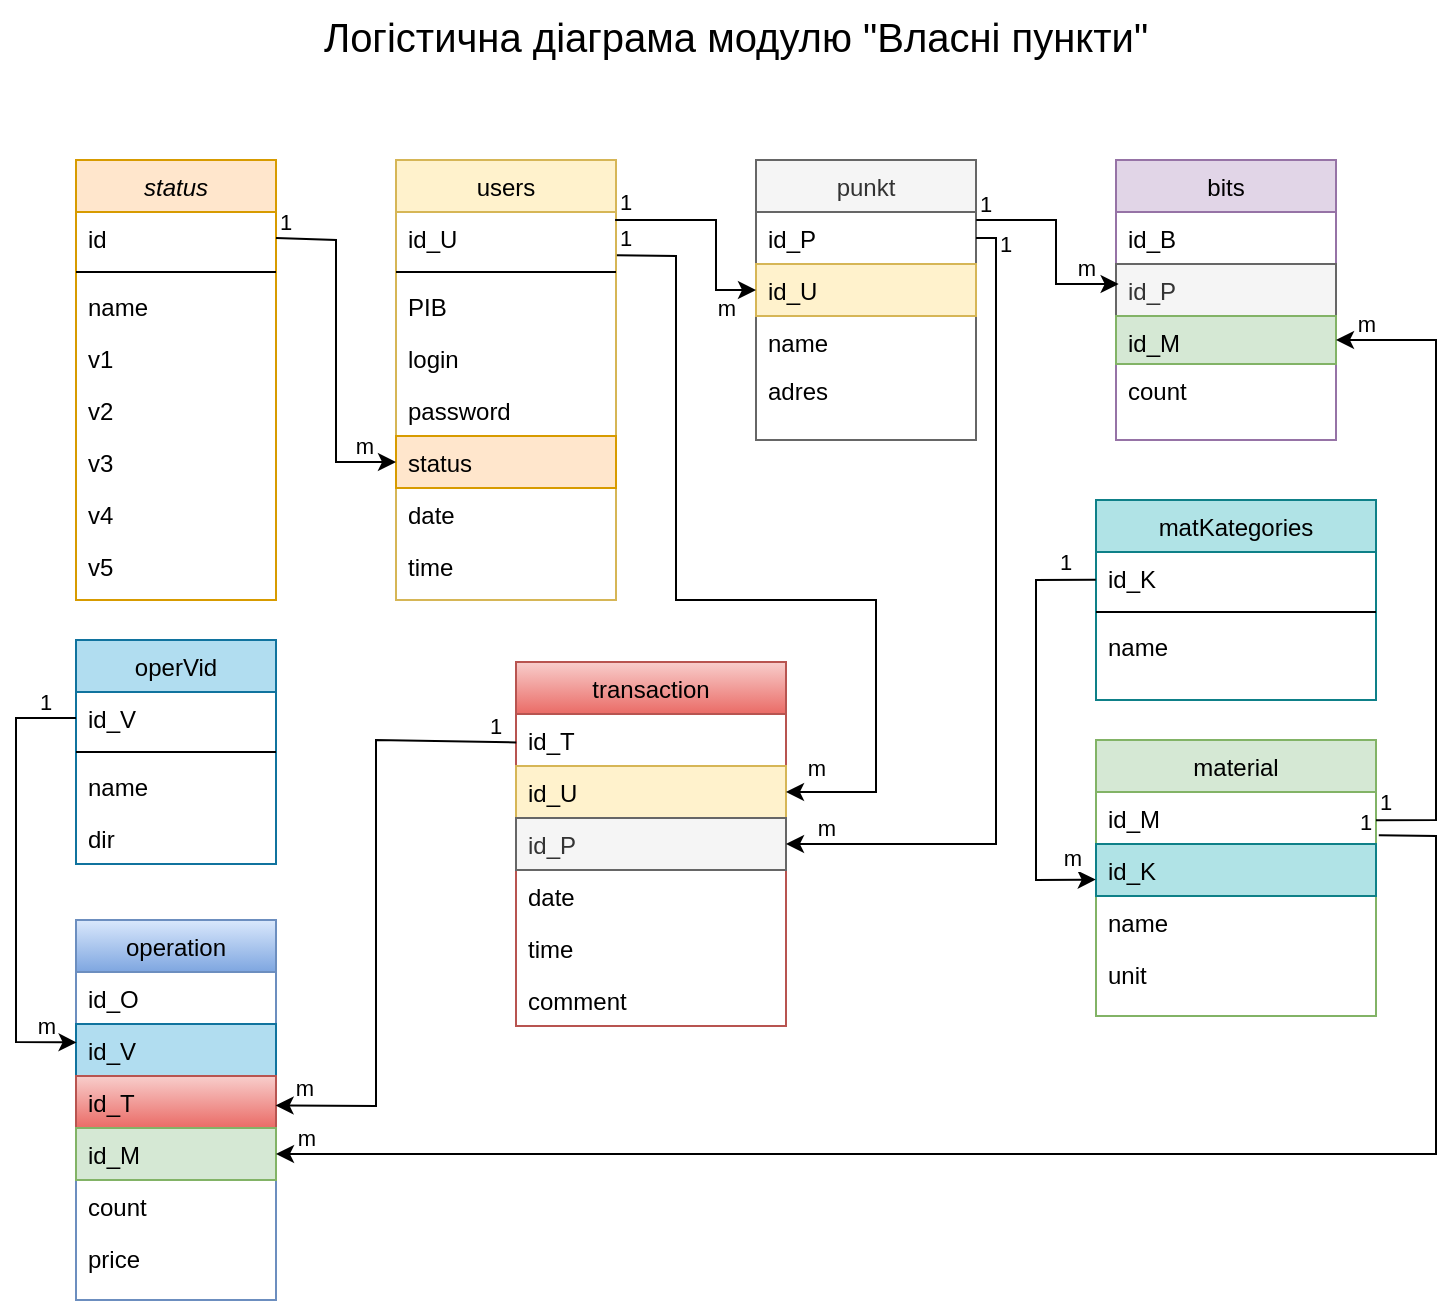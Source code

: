 <mxfile version="26.2.13">
  <diagram id="C5RBs43oDa-KdzZeNtuy" name="Page-1">
    <mxGraphModel dx="1368" dy="728" grid="1" gridSize="10" guides="1" tooltips="1" connect="0" arrows="1" fold="1" page="1" pageScale="1" pageWidth="827" pageHeight="1169" background="none" math="0" shadow="0">
      <root>
        <mxCell id="WIyWlLk6GJQsqaUBKTNV-0" />
        <mxCell id="WIyWlLk6GJQsqaUBKTNV-1" parent="WIyWlLk6GJQsqaUBKTNV-0" />
        <mxCell id="zkfFHV4jXpPFQw0GAbJ--0" value="status" style="swimlane;fontStyle=2;align=center;verticalAlign=top;childLayout=stackLayout;horizontal=1;startSize=26;horizontalStack=0;resizeParent=1;resizeLast=0;collapsible=1;marginBottom=0;rounded=0;shadow=0;strokeWidth=1;fillColor=#ffe6cc;strokeColor=#d79b00;" parent="WIyWlLk6GJQsqaUBKTNV-1" vertex="1">
          <mxGeometry x="100" y="100" width="100" height="220" as="geometry">
            <mxRectangle x="70" y="60" width="160" height="26" as="alternateBounds" />
          </mxGeometry>
        </mxCell>
        <mxCell id="zkfFHV4jXpPFQw0GAbJ--1" value="id" style="text;align=left;verticalAlign=top;spacingLeft=4;spacingRight=4;overflow=hidden;rotatable=0;points=[[0,0.5],[1,0.5]];portConstraint=eastwest;" parent="zkfFHV4jXpPFQw0GAbJ--0" vertex="1">
          <mxGeometry y="26" width="100" height="26" as="geometry" />
        </mxCell>
        <mxCell id="zkfFHV4jXpPFQw0GAbJ--4" value="" style="line;html=1;strokeWidth=1;align=left;verticalAlign=middle;spacingTop=-1;spacingLeft=3;spacingRight=3;rotatable=0;labelPosition=right;points=[];portConstraint=eastwest;" parent="zkfFHV4jXpPFQw0GAbJ--0" vertex="1">
          <mxGeometry y="52" width="100" height="8" as="geometry" />
        </mxCell>
        <mxCell id="zkfFHV4jXpPFQw0GAbJ--2" value="name" style="text;align=left;verticalAlign=top;spacingLeft=4;spacingRight=4;overflow=hidden;rotatable=0;points=[[0,0.5],[1,0.5]];portConstraint=eastwest;rounded=0;shadow=0;html=0;" parent="zkfFHV4jXpPFQw0GAbJ--0" vertex="1">
          <mxGeometry y="60" width="100" height="26" as="geometry" />
        </mxCell>
        <mxCell id="zkfFHV4jXpPFQw0GAbJ--3" value="v1" style="text;align=left;verticalAlign=top;spacingLeft=4;spacingRight=4;overflow=hidden;rotatable=0;points=[[0,0.5],[1,0.5]];portConstraint=eastwest;rounded=0;shadow=0;html=0;" parent="zkfFHV4jXpPFQw0GAbJ--0" vertex="1">
          <mxGeometry y="86" width="100" height="26" as="geometry" />
        </mxCell>
        <mxCell id="zkfFHV4jXpPFQw0GAbJ--5" value="v2" style="text;align=left;verticalAlign=top;spacingLeft=4;spacingRight=4;overflow=hidden;rotatable=0;points=[[0,0.5],[1,0.5]];portConstraint=eastwest;" parent="zkfFHV4jXpPFQw0GAbJ--0" vertex="1">
          <mxGeometry y="112" width="100" height="26" as="geometry" />
        </mxCell>
        <mxCell id="1YEN4PNIltegtS4ofoWj-1" value="v3" style="text;align=left;verticalAlign=top;spacingLeft=4;spacingRight=4;overflow=hidden;rotatable=0;points=[[0,0.5],[1,0.5]];portConstraint=eastwest;rounded=0;shadow=0;html=0;" vertex="1" parent="zkfFHV4jXpPFQw0GAbJ--0">
          <mxGeometry y="138" width="100" height="26" as="geometry" />
        </mxCell>
        <mxCell id="1YEN4PNIltegtS4ofoWj-50" value="v4" style="text;align=left;verticalAlign=top;spacingLeft=4;spacingRight=4;overflow=hidden;rotatable=0;points=[[0,0.5],[1,0.5]];portConstraint=eastwest;rounded=0;shadow=0;html=0;" vertex="1" parent="zkfFHV4jXpPFQw0GAbJ--0">
          <mxGeometry y="164" width="100" height="26" as="geometry" />
        </mxCell>
        <mxCell id="1YEN4PNIltegtS4ofoWj-51" value="v5" style="text;align=left;verticalAlign=top;spacingLeft=4;spacingRight=4;overflow=hidden;rotatable=0;points=[[0,0.5],[1,0.5]];portConstraint=eastwest;rounded=0;shadow=0;html=0;" vertex="1" parent="zkfFHV4jXpPFQw0GAbJ--0">
          <mxGeometry y="190" width="100" height="26" as="geometry" />
        </mxCell>
        <mxCell id="zkfFHV4jXpPFQw0GAbJ--13" value="punkt" style="swimlane;fontStyle=0;align=center;verticalAlign=top;childLayout=stackLayout;horizontal=1;startSize=26;horizontalStack=0;resizeParent=1;resizeLast=0;collapsible=1;marginBottom=0;rounded=0;shadow=0;strokeWidth=1;fillColor=#f5f5f5;strokeColor=#666666;fontColor=#333333;" parent="WIyWlLk6GJQsqaUBKTNV-1" vertex="1">
          <mxGeometry x="440" y="100" width="110" height="140" as="geometry">
            <mxRectangle x="340" y="380" width="170" height="26" as="alternateBounds" />
          </mxGeometry>
        </mxCell>
        <mxCell id="zkfFHV4jXpPFQw0GAbJ--14" value="id_P&#xa;" style="text;align=left;verticalAlign=top;spacingLeft=4;spacingRight=4;overflow=hidden;rotatable=0;points=[[0,0.5],[1,0.5]];portConstraint=eastwest;" parent="zkfFHV4jXpPFQw0GAbJ--13" vertex="1">
          <mxGeometry y="26" width="110" height="26" as="geometry" />
        </mxCell>
        <mxCell id="1YEN4PNIltegtS4ofoWj-7" value="id_U" style="text;align=left;verticalAlign=top;spacingLeft=4;spacingRight=4;overflow=hidden;rotatable=0;points=[[0,0.5],[1,0.5]];portConstraint=eastwest;fillColor=#fff2cc;strokeColor=#d6b656;" vertex="1" parent="zkfFHV4jXpPFQw0GAbJ--13">
          <mxGeometry y="52" width="110" height="26" as="geometry" />
        </mxCell>
        <mxCell id="1YEN4PNIltegtS4ofoWj-8" value="name" style="text;align=left;verticalAlign=top;spacingLeft=4;spacingRight=4;overflow=hidden;rotatable=0;points=[[0,0.5],[1,0.5]];portConstraint=eastwest;" vertex="1" parent="zkfFHV4jXpPFQw0GAbJ--13">
          <mxGeometry y="78" width="110" height="24" as="geometry" />
        </mxCell>
        <mxCell id="1YEN4PNIltegtS4ofoWj-14" value="adres" style="text;align=left;verticalAlign=top;spacingLeft=4;spacingRight=4;overflow=hidden;rotatable=0;points=[[0,0.5],[1,0.5]];portConstraint=eastwest;" vertex="1" parent="zkfFHV4jXpPFQw0GAbJ--13">
          <mxGeometry y="102" width="110" height="26" as="geometry" />
        </mxCell>
        <mxCell id="zkfFHV4jXpPFQw0GAbJ--17" value="users&#xa;" style="swimlane;fontStyle=0;align=center;verticalAlign=top;childLayout=stackLayout;horizontal=1;startSize=26;horizontalStack=0;resizeParent=1;resizeLast=0;collapsible=1;marginBottom=0;rounded=0;shadow=0;strokeWidth=1;fillColor=#fff2cc;strokeColor=#d6b656;" parent="WIyWlLk6GJQsqaUBKTNV-1" vertex="1">
          <mxGeometry x="260" y="100" width="110" height="220" as="geometry">
            <mxRectangle x="310" y="40" width="160" height="26" as="alternateBounds" />
          </mxGeometry>
        </mxCell>
        <mxCell id="zkfFHV4jXpPFQw0GAbJ--18" value="id_U" style="text;align=left;verticalAlign=top;spacingLeft=4;spacingRight=4;overflow=hidden;rotatable=0;points=[[0,0.5],[1,0.5]];portConstraint=eastwest;" parent="zkfFHV4jXpPFQw0GAbJ--17" vertex="1">
          <mxGeometry y="26" width="110" height="26" as="geometry" />
        </mxCell>
        <mxCell id="zkfFHV4jXpPFQw0GAbJ--23" value="" style="line;html=1;strokeWidth=1;align=left;verticalAlign=middle;spacingTop=-1;spacingLeft=3;spacingRight=3;rotatable=0;labelPosition=right;points=[];portConstraint=eastwest;" parent="zkfFHV4jXpPFQw0GAbJ--17" vertex="1">
          <mxGeometry y="52" width="110" height="8" as="geometry" />
        </mxCell>
        <mxCell id="zkfFHV4jXpPFQw0GAbJ--19" value="PIB" style="text;align=left;verticalAlign=top;spacingLeft=4;spacingRight=4;overflow=hidden;rotatable=0;points=[[0,0.5],[1,0.5]];portConstraint=eastwest;rounded=0;shadow=0;html=0;" parent="zkfFHV4jXpPFQw0GAbJ--17" vertex="1">
          <mxGeometry y="60" width="110" height="26" as="geometry" />
        </mxCell>
        <mxCell id="zkfFHV4jXpPFQw0GAbJ--20" value="login" style="text;align=left;verticalAlign=top;spacingLeft=4;spacingRight=4;overflow=hidden;rotatable=0;points=[[0,0.5],[1,0.5]];portConstraint=eastwest;rounded=0;shadow=0;html=0;" parent="zkfFHV4jXpPFQw0GAbJ--17" vertex="1">
          <mxGeometry y="86" width="110" height="26" as="geometry" />
        </mxCell>
        <mxCell id="zkfFHV4jXpPFQw0GAbJ--21" value="password" style="text;align=left;verticalAlign=top;spacingLeft=4;spacingRight=4;overflow=hidden;rotatable=0;points=[[0,0.5],[1,0.5]];portConstraint=eastwest;rounded=0;shadow=0;html=0;" parent="zkfFHV4jXpPFQw0GAbJ--17" vertex="1">
          <mxGeometry y="112" width="110" height="26" as="geometry" />
        </mxCell>
        <mxCell id="zkfFHV4jXpPFQw0GAbJ--22" value="status" style="text;align=left;verticalAlign=top;spacingLeft=4;spacingRight=4;overflow=hidden;rotatable=0;points=[[0,0.5],[1,0.5]];portConstraint=eastwest;rounded=0;shadow=0;html=0;fillColor=#ffe6cc;strokeColor=#d79b00;" parent="zkfFHV4jXpPFQw0GAbJ--17" vertex="1">
          <mxGeometry y="138" width="110" height="26" as="geometry" />
        </mxCell>
        <mxCell id="zkfFHV4jXpPFQw0GAbJ--24" value="date" style="text;align=left;verticalAlign=top;spacingLeft=4;spacingRight=4;overflow=hidden;rotatable=0;points=[[0,0.5],[1,0.5]];portConstraint=eastwest;" parent="zkfFHV4jXpPFQw0GAbJ--17" vertex="1">
          <mxGeometry y="164" width="110" height="26" as="geometry" />
        </mxCell>
        <mxCell id="zkfFHV4jXpPFQw0GAbJ--25" value="time" style="text;align=left;verticalAlign=top;spacingLeft=4;spacingRight=4;overflow=hidden;rotatable=0;points=[[0,0.5],[1,0.5]];portConstraint=eastwest;" parent="zkfFHV4jXpPFQw0GAbJ--17" vertex="1">
          <mxGeometry y="190" width="110" height="26" as="geometry" />
        </mxCell>
        <mxCell id="1YEN4PNIltegtS4ofoWj-3" value="" style="endArrow=classic;html=1;rounded=0;exitX=1;exitY=0.5;exitDx=0;exitDy=0;entryX=0;entryY=0.5;entryDx=0;entryDy=0;" edge="1" parent="WIyWlLk6GJQsqaUBKTNV-1" source="zkfFHV4jXpPFQw0GAbJ--1" target="zkfFHV4jXpPFQw0GAbJ--22">
          <mxGeometry relative="1" as="geometry">
            <mxPoint x="314" y="212" as="sourcePoint" />
            <mxPoint x="474" y="212" as="targetPoint" />
            <Array as="points">
              <mxPoint x="230" y="140" />
              <mxPoint x="230" y="251" />
            </Array>
          </mxGeometry>
        </mxCell>
        <mxCell id="1YEN4PNIltegtS4ofoWj-5" value="1" style="edgeLabel;resizable=0;html=1;;align=left;verticalAlign=bottom;" connectable="0" vertex="1" parent="1YEN4PNIltegtS4ofoWj-3">
          <mxGeometry x="-1" relative="1" as="geometry" />
        </mxCell>
        <mxCell id="1YEN4PNIltegtS4ofoWj-6" value="m" style="edgeLabel;resizable=0;html=1;;align=right;verticalAlign=bottom;" connectable="0" vertex="1" parent="1YEN4PNIltegtS4ofoWj-3">
          <mxGeometry x="1" relative="1" as="geometry">
            <mxPoint x="-10" as="offset" />
          </mxGeometry>
        </mxCell>
        <mxCell id="1YEN4PNIltegtS4ofoWj-10" value="" style="endArrow=classic;html=1;rounded=0;exitX=0.996;exitY=0.152;exitDx=0;exitDy=0;entryX=0;entryY=0.5;entryDx=0;entryDy=0;exitPerimeter=0;" edge="1" parent="WIyWlLk6GJQsqaUBKTNV-1" source="zkfFHV4jXpPFQw0GAbJ--18" target="1YEN4PNIltegtS4ofoWj-7">
          <mxGeometry relative="1" as="geometry">
            <mxPoint x="390" y="460" as="sourcePoint" />
            <mxPoint x="400" y="320" as="targetPoint" />
            <Array as="points">
              <mxPoint x="420" y="130" />
              <mxPoint x="420" y="165" />
            </Array>
          </mxGeometry>
        </mxCell>
        <mxCell id="1YEN4PNIltegtS4ofoWj-12" value="1" style="edgeLabel;resizable=0;html=1;;align=left;verticalAlign=bottom;" connectable="0" vertex="1" parent="1YEN4PNIltegtS4ofoWj-10">
          <mxGeometry x="-1" relative="1" as="geometry" />
        </mxCell>
        <mxCell id="1YEN4PNIltegtS4ofoWj-13" value="m" style="edgeLabel;resizable=0;html=1;;align=right;verticalAlign=bottom;" connectable="0" vertex="1" parent="1YEN4PNIltegtS4ofoWj-10">
          <mxGeometry x="1" relative="1" as="geometry">
            <mxPoint x="-10" y="17" as="offset" />
          </mxGeometry>
        </mxCell>
        <mxCell id="1YEN4PNIltegtS4ofoWj-15" value="bits" style="swimlane;fontStyle=0;align=center;verticalAlign=top;childLayout=stackLayout;horizontal=1;startSize=26;horizontalStack=0;resizeParent=1;resizeLast=0;collapsible=1;marginBottom=0;rounded=0;shadow=0;strokeWidth=1;fillColor=#e1d5e7;strokeColor=#9673a6;" vertex="1" parent="WIyWlLk6GJQsqaUBKTNV-1">
          <mxGeometry x="620" y="100" width="110" height="140" as="geometry">
            <mxRectangle x="340" y="380" width="170" height="26" as="alternateBounds" />
          </mxGeometry>
        </mxCell>
        <mxCell id="1YEN4PNIltegtS4ofoWj-16" value="id_B&#xa;&#xa;" style="text;align=left;verticalAlign=top;spacingLeft=4;spacingRight=4;overflow=hidden;rotatable=0;points=[[0,0.5],[1,0.5]];portConstraint=eastwest;" vertex="1" parent="1YEN4PNIltegtS4ofoWj-15">
          <mxGeometry y="26" width="110" height="26" as="geometry" />
        </mxCell>
        <mxCell id="1YEN4PNIltegtS4ofoWj-18" value="id_P" style="text;align=left;verticalAlign=top;spacingLeft=4;spacingRight=4;overflow=hidden;rotatable=0;points=[[0,0.5],[1,0.5]];portConstraint=eastwest;fillColor=#f5f5f5;fontColor=#333333;strokeColor=#666666;" vertex="1" parent="1YEN4PNIltegtS4ofoWj-15">
          <mxGeometry y="52" width="110" height="26" as="geometry" />
        </mxCell>
        <mxCell id="1YEN4PNIltegtS4ofoWj-19" value="id_M&#xa;" style="text;align=left;verticalAlign=top;spacingLeft=4;spacingRight=4;overflow=hidden;rotatable=0;points=[[0,0.5],[1,0.5]];portConstraint=eastwest;fillColor=#d5e8d4;strokeColor=#82b366;" vertex="1" parent="1YEN4PNIltegtS4ofoWj-15">
          <mxGeometry y="78" width="110" height="24" as="geometry" />
        </mxCell>
        <mxCell id="1YEN4PNIltegtS4ofoWj-20" value="count" style="text;align=left;verticalAlign=top;spacingLeft=4;spacingRight=4;overflow=hidden;rotatable=0;points=[[0,0.5],[1,0.5]];portConstraint=eastwest;" vertex="1" parent="1YEN4PNIltegtS4ofoWj-15">
          <mxGeometry y="102" width="110" height="26" as="geometry" />
        </mxCell>
        <mxCell id="1YEN4PNIltegtS4ofoWj-21" value="" style="endArrow=classic;html=1;rounded=0;exitX=1.001;exitY=0.155;exitDx=0;exitDy=0;entryX=0.012;entryY=0.385;entryDx=0;entryDy=0;entryPerimeter=0;exitPerimeter=0;" edge="1" parent="WIyWlLk6GJQsqaUBKTNV-1" source="zkfFHV4jXpPFQw0GAbJ--14" target="1YEN4PNIltegtS4ofoWj-18">
          <mxGeometry relative="1" as="geometry">
            <mxPoint x="640" y="140" as="sourcePoint" />
            <mxPoint x="800" y="140" as="targetPoint" />
            <Array as="points">
              <mxPoint x="590" y="130" />
              <mxPoint x="590" y="162" />
            </Array>
          </mxGeometry>
        </mxCell>
        <mxCell id="1YEN4PNIltegtS4ofoWj-23" value="1" style="edgeLabel;resizable=0;html=1;;align=left;verticalAlign=bottom;" connectable="0" vertex="1" parent="1YEN4PNIltegtS4ofoWj-21">
          <mxGeometry x="-1" relative="1" as="geometry" />
        </mxCell>
        <mxCell id="1YEN4PNIltegtS4ofoWj-24" value="m" style="edgeLabel;resizable=0;html=1;;align=right;verticalAlign=bottom;" connectable="0" vertex="1" parent="1YEN4PNIltegtS4ofoWj-21">
          <mxGeometry x="1" relative="1" as="geometry">
            <mxPoint x="-11" as="offset" />
          </mxGeometry>
        </mxCell>
        <mxCell id="1YEN4PNIltegtS4ofoWj-25" value="matKategories" style="swimlane;fontStyle=0;align=center;verticalAlign=top;childLayout=stackLayout;horizontal=1;startSize=26;horizontalStack=0;resizeParent=1;resizeLast=0;collapsible=1;marginBottom=0;rounded=0;shadow=0;strokeWidth=1;fillColor=#b0e3e6;strokeColor=#0e8088;" vertex="1" parent="WIyWlLk6GJQsqaUBKTNV-1">
          <mxGeometry x="610" y="270" width="140" height="100" as="geometry">
            <mxRectangle x="340" y="380" width="170" height="26" as="alternateBounds" />
          </mxGeometry>
        </mxCell>
        <mxCell id="1YEN4PNIltegtS4ofoWj-26" value="id_K&#xa;" style="text;align=left;verticalAlign=top;spacingLeft=4;spacingRight=4;overflow=hidden;rotatable=0;points=[[0,0.5],[1,0.5]];portConstraint=eastwest;" vertex="1" parent="1YEN4PNIltegtS4ofoWj-25">
          <mxGeometry y="26" width="140" height="26" as="geometry" />
        </mxCell>
        <mxCell id="1YEN4PNIltegtS4ofoWj-27" value="" style="line;html=1;strokeWidth=1;align=left;verticalAlign=middle;spacingTop=-1;spacingLeft=3;spacingRight=3;rotatable=0;labelPosition=right;points=[];portConstraint=eastwest;" vertex="1" parent="1YEN4PNIltegtS4ofoWj-25">
          <mxGeometry y="52" width="140" height="8" as="geometry" />
        </mxCell>
        <mxCell id="1YEN4PNIltegtS4ofoWj-28" value="name" style="text;align=left;verticalAlign=top;spacingLeft=4;spacingRight=4;overflow=hidden;rotatable=0;points=[[0,0.5],[1,0.5]];portConstraint=eastwest;" vertex="1" parent="1YEN4PNIltegtS4ofoWj-25">
          <mxGeometry y="60" width="140" height="26" as="geometry" />
        </mxCell>
        <mxCell id="1YEN4PNIltegtS4ofoWj-33" value="material" style="swimlane;fontStyle=0;align=center;verticalAlign=top;childLayout=stackLayout;horizontal=1;startSize=26;horizontalStack=0;resizeParent=1;resizeLast=0;collapsible=1;marginBottom=0;rounded=0;shadow=0;strokeWidth=1;fillColor=#d5e8d4;strokeColor=#82b366;" vertex="1" parent="WIyWlLk6GJQsqaUBKTNV-1">
          <mxGeometry x="610" y="390" width="140" height="138" as="geometry">
            <mxRectangle x="340" y="380" width="170" height="26" as="alternateBounds" />
          </mxGeometry>
        </mxCell>
        <mxCell id="1YEN4PNIltegtS4ofoWj-34" value="id_M&#xa;" style="text;align=left;verticalAlign=top;spacingLeft=4;spacingRight=4;overflow=hidden;rotatable=0;points=[[0,0.5],[1,0.5]];portConstraint=eastwest;" vertex="1" parent="1YEN4PNIltegtS4ofoWj-33">
          <mxGeometry y="26" width="140" height="26" as="geometry" />
        </mxCell>
        <mxCell id="1YEN4PNIltegtS4ofoWj-98" value="id_K&#xa;" style="text;align=left;verticalAlign=top;spacingLeft=4;spacingRight=4;overflow=hidden;rotatable=0;points=[[0,0.5],[1,0.5]];portConstraint=eastwest;fillColor=#b0e3e6;strokeColor=#0e8088;" vertex="1" parent="1YEN4PNIltegtS4ofoWj-33">
          <mxGeometry y="52" width="140" height="26" as="geometry" />
        </mxCell>
        <mxCell id="1YEN4PNIltegtS4ofoWj-36" value="name" style="text;align=left;verticalAlign=top;spacingLeft=4;spacingRight=4;overflow=hidden;rotatable=0;points=[[0,0.5],[1,0.5]];portConstraint=eastwest;" vertex="1" parent="1YEN4PNIltegtS4ofoWj-33">
          <mxGeometry y="78" width="140" height="26" as="geometry" />
        </mxCell>
        <mxCell id="1YEN4PNIltegtS4ofoWj-37" value="unit" style="text;align=left;verticalAlign=top;spacingLeft=4;spacingRight=4;overflow=hidden;rotatable=0;points=[[0,0.5],[1,0.5]];portConstraint=eastwest;" vertex="1" parent="1YEN4PNIltegtS4ofoWj-33">
          <mxGeometry y="104" width="140" height="26" as="geometry" />
        </mxCell>
        <mxCell id="1YEN4PNIltegtS4ofoWj-38" value="" style="endArrow=classic;html=1;rounded=0;entryX=-0.001;entryY=0.685;entryDx=0;entryDy=0;exitX=-0.001;exitY=0.536;exitDx=0;exitDy=0;exitPerimeter=0;entryPerimeter=0;" edge="1" parent="WIyWlLk6GJQsqaUBKTNV-1" source="1YEN4PNIltegtS4ofoWj-26" target="1YEN4PNIltegtS4ofoWj-98">
          <mxGeometry relative="1" as="geometry">
            <mxPoint x="580" y="340" as="sourcePoint" />
            <mxPoint x="500" y="450" as="targetPoint" />
            <Array as="points">
              <mxPoint x="580" y="310" />
              <mxPoint x="580" y="460" />
            </Array>
          </mxGeometry>
        </mxCell>
        <mxCell id="1YEN4PNIltegtS4ofoWj-40" value="1" style="edgeLabel;resizable=0;html=1;;align=left;verticalAlign=bottom;" connectable="0" vertex="1" parent="1YEN4PNIltegtS4ofoWj-38">
          <mxGeometry x="-1" relative="1" as="geometry">
            <mxPoint x="-20" as="offset" />
          </mxGeometry>
        </mxCell>
        <mxCell id="1YEN4PNIltegtS4ofoWj-41" value="m" style="edgeLabel;resizable=0;html=1;;align=right;verticalAlign=bottom;" connectable="0" vertex="1" parent="1YEN4PNIltegtS4ofoWj-38">
          <mxGeometry x="1" relative="1" as="geometry">
            <mxPoint x="-6" y="-2" as="offset" />
          </mxGeometry>
        </mxCell>
        <mxCell id="1YEN4PNIltegtS4ofoWj-46" value="" style="endArrow=classic;html=1;rounded=0;entryX=1;entryY=0.5;entryDx=0;entryDy=0;exitX=1;exitY=0.544;exitDx=0;exitDy=0;exitPerimeter=0;" edge="1" parent="WIyWlLk6GJQsqaUBKTNV-1" source="1YEN4PNIltegtS4ofoWj-34" target="1YEN4PNIltegtS4ofoWj-19">
          <mxGeometry relative="1" as="geometry">
            <mxPoint x="470" y="220" as="sourcePoint" />
            <mxPoint x="630" y="220" as="targetPoint" />
            <Array as="points">
              <mxPoint x="780" y="430" />
              <mxPoint x="780" y="190" />
            </Array>
          </mxGeometry>
        </mxCell>
        <mxCell id="1YEN4PNIltegtS4ofoWj-48" value="1" style="edgeLabel;resizable=0;html=1;;align=left;verticalAlign=bottom;" connectable="0" vertex="1" parent="1YEN4PNIltegtS4ofoWj-46">
          <mxGeometry x="-1" relative="1" as="geometry">
            <mxPoint y="-1" as="offset" />
          </mxGeometry>
        </mxCell>
        <mxCell id="1YEN4PNIltegtS4ofoWj-49" value="m" style="edgeLabel;resizable=0;html=1;;align=right;verticalAlign=bottom;" connectable="0" vertex="1" parent="1YEN4PNIltegtS4ofoWj-46">
          <mxGeometry x="1" relative="1" as="geometry">
            <mxPoint x="20" as="offset" />
          </mxGeometry>
        </mxCell>
        <mxCell id="1YEN4PNIltegtS4ofoWj-52" value="operVid" style="swimlane;fontStyle=0;align=center;verticalAlign=top;childLayout=stackLayout;horizontal=1;startSize=26;horizontalStack=0;resizeParent=1;resizeLast=0;collapsible=1;marginBottom=0;rounded=0;shadow=0;strokeWidth=1;fillColor=#b1ddf0;strokeColor=#10739e;" vertex="1" parent="WIyWlLk6GJQsqaUBKTNV-1">
          <mxGeometry x="100" y="340" width="100" height="112" as="geometry">
            <mxRectangle x="340" y="380" width="170" height="26" as="alternateBounds" />
          </mxGeometry>
        </mxCell>
        <mxCell id="1YEN4PNIltegtS4ofoWj-53" value="id_V&#xa;" style="text;align=left;verticalAlign=top;spacingLeft=4;spacingRight=4;overflow=hidden;rotatable=0;points=[[0,0.5],[1,0.5]];portConstraint=eastwest;" vertex="1" parent="1YEN4PNIltegtS4ofoWj-52">
          <mxGeometry y="26" width="100" height="26" as="geometry" />
        </mxCell>
        <mxCell id="1YEN4PNIltegtS4ofoWj-54" value="" style="line;html=1;strokeWidth=1;align=left;verticalAlign=middle;spacingTop=-1;spacingLeft=3;spacingRight=3;rotatable=0;labelPosition=right;points=[];portConstraint=eastwest;" vertex="1" parent="1YEN4PNIltegtS4ofoWj-52">
          <mxGeometry y="52" width="100" height="8" as="geometry" />
        </mxCell>
        <mxCell id="1YEN4PNIltegtS4ofoWj-55" value="name" style="text;align=left;verticalAlign=top;spacingLeft=4;spacingRight=4;overflow=hidden;rotatable=0;points=[[0,0.5],[1,0.5]];portConstraint=eastwest;" vertex="1" parent="1YEN4PNIltegtS4ofoWj-52">
          <mxGeometry y="60" width="100" height="26" as="geometry" />
        </mxCell>
        <mxCell id="1YEN4PNIltegtS4ofoWj-56" value="dir" style="text;align=left;verticalAlign=top;spacingLeft=4;spacingRight=4;overflow=hidden;rotatable=0;points=[[0,0.5],[1,0.5]];portConstraint=eastwest;" vertex="1" parent="1YEN4PNIltegtS4ofoWj-52">
          <mxGeometry y="86" width="100" height="26" as="geometry" />
        </mxCell>
        <mxCell id="1YEN4PNIltegtS4ofoWj-57" value="operation" style="swimlane;fontStyle=0;align=center;verticalAlign=top;childLayout=stackLayout;horizontal=1;startSize=26;horizontalStack=0;resizeParent=1;resizeLast=0;collapsible=1;marginBottom=0;rounded=0;shadow=0;strokeWidth=1;fillColor=#dae8fc;strokeColor=#6c8ebf;gradientColor=#7ea6e0;" vertex="1" parent="WIyWlLk6GJQsqaUBKTNV-1">
          <mxGeometry x="100" y="480" width="100" height="190" as="geometry">
            <mxRectangle x="340" y="380" width="170" height="26" as="alternateBounds" />
          </mxGeometry>
        </mxCell>
        <mxCell id="1YEN4PNIltegtS4ofoWj-58" value="id_O&#xa;" style="text;align=left;verticalAlign=top;spacingLeft=4;spacingRight=4;overflow=hidden;rotatable=0;points=[[0,0.5],[1,0.5]];portConstraint=eastwest;" vertex="1" parent="1YEN4PNIltegtS4ofoWj-57">
          <mxGeometry y="26" width="100" height="26" as="geometry" />
        </mxCell>
        <mxCell id="1YEN4PNIltegtS4ofoWj-60" value="id_V" style="text;align=left;verticalAlign=top;spacingLeft=4;spacingRight=4;overflow=hidden;rotatable=0;points=[[0,0.5],[1,0.5]];portConstraint=eastwest;fillColor=#b1ddf0;strokeColor=#10739e;" vertex="1" parent="1YEN4PNIltegtS4ofoWj-57">
          <mxGeometry y="52" width="100" height="26" as="geometry" />
        </mxCell>
        <mxCell id="1YEN4PNIltegtS4ofoWj-61" value="id_T" style="text;align=left;verticalAlign=top;spacingLeft=4;spacingRight=4;overflow=hidden;rotatable=0;points=[[0,0.5],[1,0.5]];portConstraint=eastwest;fillColor=#f8cecc;strokeColor=#b85450;gradientColor=#ea6b66;" vertex="1" parent="1YEN4PNIltegtS4ofoWj-57">
          <mxGeometry y="78" width="100" height="26" as="geometry" />
        </mxCell>
        <mxCell id="1YEN4PNIltegtS4ofoWj-62" value="id_M" style="text;align=left;verticalAlign=top;spacingLeft=4;spacingRight=4;overflow=hidden;rotatable=0;points=[[0,0.5],[1,0.5]];portConstraint=eastwest;fillColor=#d5e8d4;strokeColor=#82b366;" vertex="1" parent="1YEN4PNIltegtS4ofoWj-57">
          <mxGeometry y="104" width="100" height="26" as="geometry" />
        </mxCell>
        <mxCell id="1YEN4PNIltegtS4ofoWj-63" value="count" style="text;align=left;verticalAlign=top;spacingLeft=4;spacingRight=4;overflow=hidden;rotatable=0;points=[[0,0.5],[1,0.5]];portConstraint=eastwest;" vertex="1" parent="1YEN4PNIltegtS4ofoWj-57">
          <mxGeometry y="130" width="100" height="26" as="geometry" />
        </mxCell>
        <mxCell id="1YEN4PNIltegtS4ofoWj-64" value="price" style="text;align=left;verticalAlign=top;spacingLeft=4;spacingRight=4;overflow=hidden;rotatable=0;points=[[0,0.5],[1,0.5]];portConstraint=eastwest;" vertex="1" parent="1YEN4PNIltegtS4ofoWj-57">
          <mxGeometry y="156" width="100" height="26" as="geometry" />
        </mxCell>
        <mxCell id="1YEN4PNIltegtS4ofoWj-65" value="" style="endArrow=classic;html=1;rounded=0;exitX=0;exitY=0.5;exitDx=0;exitDy=0;entryX=0.003;entryY=0.354;entryDx=0;entryDy=0;entryPerimeter=0;" edge="1" parent="WIyWlLk6GJQsqaUBKTNV-1" source="1YEN4PNIltegtS4ofoWj-53" target="1YEN4PNIltegtS4ofoWj-60">
          <mxGeometry relative="1" as="geometry">
            <mxPoint x="420" y="290" as="sourcePoint" />
            <mxPoint x="580" y="290" as="targetPoint" />
            <Array as="points">
              <mxPoint x="70" y="379" />
              <mxPoint x="70" y="541" />
            </Array>
          </mxGeometry>
        </mxCell>
        <mxCell id="1YEN4PNIltegtS4ofoWj-67" value="1" style="edgeLabel;resizable=0;html=1;;align=left;verticalAlign=bottom;" connectable="0" vertex="1" parent="1YEN4PNIltegtS4ofoWj-65">
          <mxGeometry x="-1" relative="1" as="geometry">
            <mxPoint x="-20" as="offset" />
          </mxGeometry>
        </mxCell>
        <mxCell id="1YEN4PNIltegtS4ofoWj-68" value="m" style="edgeLabel;resizable=0;html=1;;align=right;verticalAlign=bottom;" connectable="0" vertex="1" parent="1YEN4PNIltegtS4ofoWj-65">
          <mxGeometry x="1" relative="1" as="geometry">
            <mxPoint x="-10" as="offset" />
          </mxGeometry>
        </mxCell>
        <mxCell id="1YEN4PNIltegtS4ofoWj-69" value="transaction" style="swimlane;fontStyle=0;align=center;verticalAlign=top;childLayout=stackLayout;horizontal=1;startSize=26;horizontalStack=0;resizeParent=1;resizeLast=0;collapsible=1;marginBottom=0;rounded=0;shadow=0;strokeWidth=1;fillColor=#f8cecc;strokeColor=#b85450;gradientColor=#ea6b66;" vertex="1" parent="WIyWlLk6GJQsqaUBKTNV-1">
          <mxGeometry x="320" y="351" width="135" height="182" as="geometry">
            <mxRectangle x="340" y="380" width="170" height="26" as="alternateBounds" />
          </mxGeometry>
        </mxCell>
        <mxCell id="1YEN4PNIltegtS4ofoWj-70" value="id_T&#xa;" style="text;align=left;verticalAlign=top;spacingLeft=4;spacingRight=4;overflow=hidden;rotatable=0;points=[[0,0.5],[1,0.5]];portConstraint=eastwest;" vertex="1" parent="1YEN4PNIltegtS4ofoWj-69">
          <mxGeometry y="26" width="135" height="26" as="geometry" />
        </mxCell>
        <mxCell id="1YEN4PNIltegtS4ofoWj-72" value="id_U" style="text;align=left;verticalAlign=top;spacingLeft=4;spacingRight=4;overflow=hidden;rotatable=0;points=[[0,0.5],[1,0.5]];portConstraint=eastwest;fillColor=#fff2cc;strokeColor=#d6b656;" vertex="1" parent="1YEN4PNIltegtS4ofoWj-69">
          <mxGeometry y="52" width="135" height="26" as="geometry" />
        </mxCell>
        <mxCell id="1YEN4PNIltegtS4ofoWj-73" value="id_P" style="text;align=left;verticalAlign=top;spacingLeft=4;spacingRight=4;overflow=hidden;rotatable=0;points=[[0,0.5],[1,0.5]];portConstraint=eastwest;fillColor=#f5f5f5;strokeColor=#666666;fontColor=#333333;" vertex="1" parent="1YEN4PNIltegtS4ofoWj-69">
          <mxGeometry y="78" width="135" height="26" as="geometry" />
        </mxCell>
        <mxCell id="1YEN4PNIltegtS4ofoWj-74" value="date" style="text;align=left;verticalAlign=top;spacingLeft=4;spacingRight=4;overflow=hidden;rotatable=0;points=[[0,0.5],[1,0.5]];portConstraint=eastwest;" vertex="1" parent="1YEN4PNIltegtS4ofoWj-69">
          <mxGeometry y="104" width="135" height="26" as="geometry" />
        </mxCell>
        <mxCell id="1YEN4PNIltegtS4ofoWj-75" value="time" style="text;align=left;verticalAlign=top;spacingLeft=4;spacingRight=4;overflow=hidden;rotatable=0;points=[[0,0.5],[1,0.5]];portConstraint=eastwest;" vertex="1" parent="1YEN4PNIltegtS4ofoWj-69">
          <mxGeometry y="130" width="135" height="26" as="geometry" />
        </mxCell>
        <mxCell id="1YEN4PNIltegtS4ofoWj-103" value="comment" style="text;align=left;verticalAlign=top;spacingLeft=4;spacingRight=4;overflow=hidden;rotatable=0;points=[[0,0.5],[1,0.5]];portConstraint=eastwest;" vertex="1" parent="1YEN4PNIltegtS4ofoWj-69">
          <mxGeometry y="156" width="135" height="26" as="geometry" />
        </mxCell>
        <mxCell id="1YEN4PNIltegtS4ofoWj-77" value="" style="endArrow=classic;html=1;rounded=0;exitX=0.001;exitY=0.546;exitDx=0;exitDy=0;entryX=0.998;entryY=0.567;entryDx=0;entryDy=0;exitPerimeter=0;entryPerimeter=0;" edge="1" parent="WIyWlLk6GJQsqaUBKTNV-1" source="1YEN4PNIltegtS4ofoWj-70" target="1YEN4PNIltegtS4ofoWj-61">
          <mxGeometry relative="1" as="geometry">
            <mxPoint x="270" y="340" as="sourcePoint" />
            <mxPoint x="430" y="340" as="targetPoint" />
            <Array as="points">
              <mxPoint x="250" y="390" />
              <mxPoint x="250" y="573" />
            </Array>
          </mxGeometry>
        </mxCell>
        <mxCell id="1YEN4PNIltegtS4ofoWj-79" value="1" style="edgeLabel;resizable=0;html=1;;align=left;verticalAlign=bottom;" connectable="0" vertex="1" parent="1YEN4PNIltegtS4ofoWj-77">
          <mxGeometry x="-1" relative="1" as="geometry">
            <mxPoint x="-15" as="offset" />
          </mxGeometry>
        </mxCell>
        <mxCell id="1YEN4PNIltegtS4ofoWj-80" value="m" style="edgeLabel;resizable=0;html=1;;align=right;verticalAlign=bottom;" connectable="0" vertex="1" parent="1YEN4PNIltegtS4ofoWj-77">
          <mxGeometry x="1" relative="1" as="geometry">
            <mxPoint x="20" as="offset" />
          </mxGeometry>
        </mxCell>
        <mxCell id="1YEN4PNIltegtS4ofoWj-86" value="" style="endArrow=classic;html=1;rounded=0;exitX=1.004;exitY=0.83;exitDx=0;exitDy=0;entryX=1;entryY=0.5;entryDx=0;entryDy=0;exitPerimeter=0;" edge="1" parent="WIyWlLk6GJQsqaUBKTNV-1" source="zkfFHV4jXpPFQw0GAbJ--18" target="1YEN4PNIltegtS4ofoWj-72">
          <mxGeometry relative="1" as="geometry">
            <mxPoint x="400" y="330" as="sourcePoint" />
            <mxPoint x="560" y="330" as="targetPoint" />
            <Array as="points">
              <mxPoint x="400" y="148" />
              <mxPoint x="400" y="320" />
              <mxPoint x="500" y="320" />
              <mxPoint x="500" y="416" />
            </Array>
          </mxGeometry>
        </mxCell>
        <mxCell id="1YEN4PNIltegtS4ofoWj-88" value="1" style="edgeLabel;resizable=0;html=1;;align=left;verticalAlign=bottom;" connectable="0" vertex="1" parent="1YEN4PNIltegtS4ofoWj-86">
          <mxGeometry x="-1" relative="1" as="geometry" />
        </mxCell>
        <mxCell id="1YEN4PNIltegtS4ofoWj-89" value="m" style="edgeLabel;resizable=0;html=1;;align=right;verticalAlign=bottom;" connectable="0" vertex="1" parent="1YEN4PNIltegtS4ofoWj-86">
          <mxGeometry x="1" relative="1" as="geometry">
            <mxPoint x="20" y="-4" as="offset" />
          </mxGeometry>
        </mxCell>
        <mxCell id="1YEN4PNIltegtS4ofoWj-94" value="" style="endArrow=classic;html=1;rounded=0;exitX=1.01;exitY=0.833;exitDx=0;exitDy=0;exitPerimeter=0;entryX=1;entryY=0.5;entryDx=0;entryDy=0;" edge="1" parent="WIyWlLk6GJQsqaUBKTNV-1" source="1YEN4PNIltegtS4ofoWj-34" target="1YEN4PNIltegtS4ofoWj-62">
          <mxGeometry relative="1" as="geometry">
            <mxPoint x="357.5" y="600" as="sourcePoint" />
            <mxPoint x="517.5" y="600" as="targetPoint" />
            <Array as="points">
              <mxPoint x="780" y="438" />
              <mxPoint x="780" y="597" />
            </Array>
          </mxGeometry>
        </mxCell>
        <mxCell id="1YEN4PNIltegtS4ofoWj-96" value="1" style="edgeLabel;resizable=0;html=1;;align=left;verticalAlign=bottom;" connectable="0" vertex="1" parent="1YEN4PNIltegtS4ofoWj-94">
          <mxGeometry x="-1" relative="1" as="geometry">
            <mxPoint x="-11" y="2" as="offset" />
          </mxGeometry>
        </mxCell>
        <mxCell id="1YEN4PNIltegtS4ofoWj-97" value="m" style="edgeLabel;resizable=0;html=1;;align=right;verticalAlign=bottom;" connectable="0" vertex="1" parent="1YEN4PNIltegtS4ofoWj-94">
          <mxGeometry x="1" relative="1" as="geometry">
            <mxPoint x="20" as="offset" />
          </mxGeometry>
        </mxCell>
        <mxCell id="1YEN4PNIltegtS4ofoWj-99" value="" style="endArrow=classic;html=1;rounded=0;exitX=1;exitY=0.5;exitDx=0;exitDy=0;entryX=1;entryY=0.5;entryDx=0;entryDy=0;" edge="1" parent="WIyWlLk6GJQsqaUBKTNV-1" source="zkfFHV4jXpPFQw0GAbJ--14" target="1YEN4PNIltegtS4ofoWj-73">
          <mxGeometry relative="1" as="geometry">
            <mxPoint x="430" y="370" as="sourcePoint" />
            <mxPoint x="590" y="370" as="targetPoint" />
            <Array as="points">
              <mxPoint x="560" y="139" />
              <mxPoint x="560" y="442" />
            </Array>
          </mxGeometry>
        </mxCell>
        <mxCell id="1YEN4PNIltegtS4ofoWj-101" value="1" style="edgeLabel;resizable=0;html=1;;align=left;verticalAlign=bottom;" connectable="0" vertex="1" parent="1YEN4PNIltegtS4ofoWj-99">
          <mxGeometry x="-1" relative="1" as="geometry">
            <mxPoint x="10" y="11" as="offset" />
          </mxGeometry>
        </mxCell>
        <mxCell id="1YEN4PNIltegtS4ofoWj-102" value="m" style="edgeLabel;resizable=0;html=1;;align=right;verticalAlign=bottom;" connectable="0" vertex="1" parent="1YEN4PNIltegtS4ofoWj-99">
          <mxGeometry x="1" relative="1" as="geometry">
            <mxPoint x="25" as="offset" />
          </mxGeometry>
        </mxCell>
        <mxCell id="1YEN4PNIltegtS4ofoWj-104" value="Логістична діаграма модулю &quot;Власні пункти&quot;" style="text;align=center;verticalAlign=top;spacingLeft=4;spacingRight=4;overflow=hidden;rotatable=0;points=[[0,0.5],[1,0.5]];portConstraint=eastwest;rounded=0;shadow=0;html=0;fontSize=20;" vertex="1" parent="WIyWlLk6GJQsqaUBKTNV-1">
          <mxGeometry x="90" y="20" width="680" height="50" as="geometry" />
        </mxCell>
      </root>
    </mxGraphModel>
  </diagram>
</mxfile>
